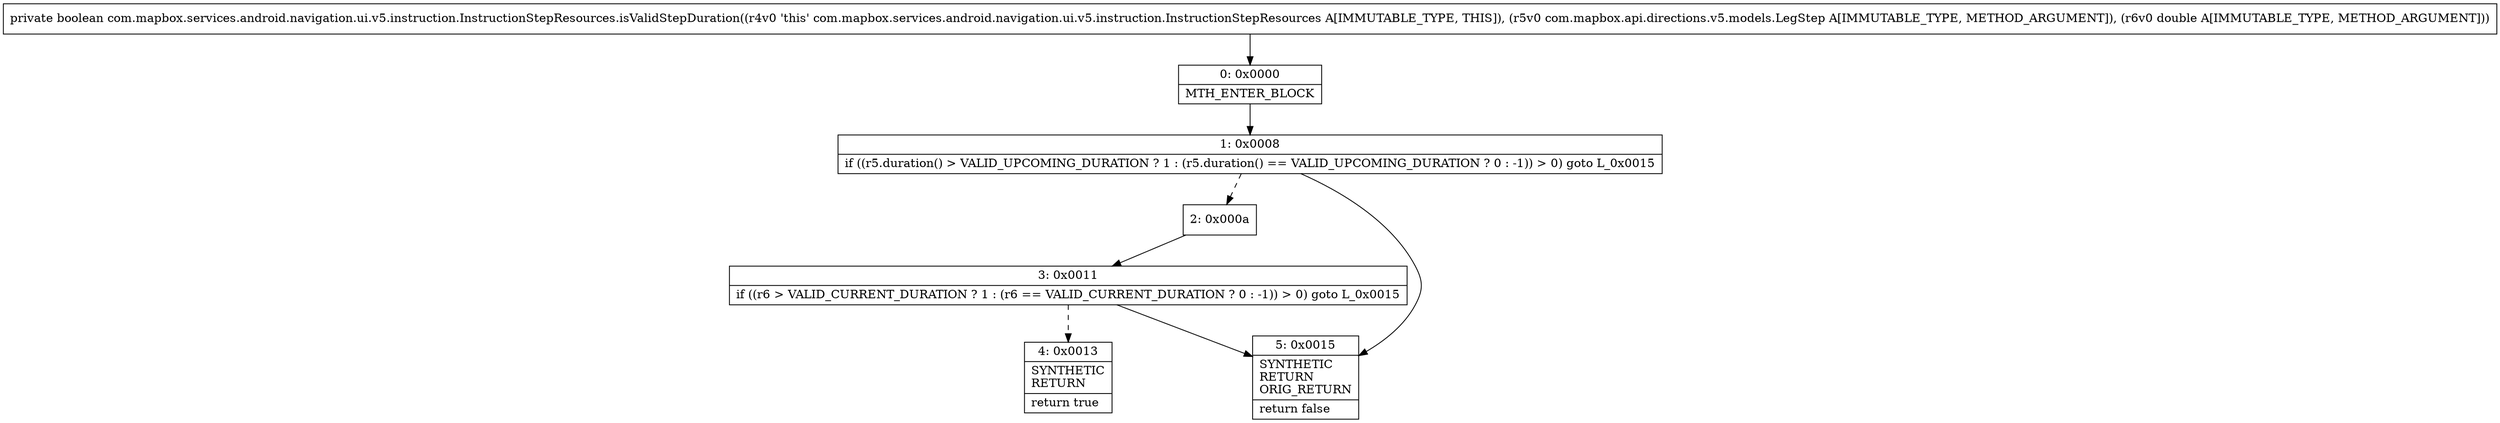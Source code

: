 digraph "CFG forcom.mapbox.services.android.navigation.ui.v5.instruction.InstructionStepResources.isValidStepDuration(Lcom\/mapbox\/api\/directions\/v5\/models\/LegStep;D)Z" {
Node_0 [shape=record,label="{0\:\ 0x0000|MTH_ENTER_BLOCK\l}"];
Node_1 [shape=record,label="{1\:\ 0x0008|if ((r5.duration() \> VALID_UPCOMING_DURATION ? 1 : (r5.duration() == VALID_UPCOMING_DURATION ? 0 : \-1)) \> 0) goto L_0x0015\l}"];
Node_2 [shape=record,label="{2\:\ 0x000a}"];
Node_3 [shape=record,label="{3\:\ 0x0011|if ((r6 \> VALID_CURRENT_DURATION ? 1 : (r6 == VALID_CURRENT_DURATION ? 0 : \-1)) \> 0) goto L_0x0015\l}"];
Node_4 [shape=record,label="{4\:\ 0x0013|SYNTHETIC\lRETURN\l|return true\l}"];
Node_5 [shape=record,label="{5\:\ 0x0015|SYNTHETIC\lRETURN\lORIG_RETURN\l|return false\l}"];
MethodNode[shape=record,label="{private boolean com.mapbox.services.android.navigation.ui.v5.instruction.InstructionStepResources.isValidStepDuration((r4v0 'this' com.mapbox.services.android.navigation.ui.v5.instruction.InstructionStepResources A[IMMUTABLE_TYPE, THIS]), (r5v0 com.mapbox.api.directions.v5.models.LegStep A[IMMUTABLE_TYPE, METHOD_ARGUMENT]), (r6v0 double A[IMMUTABLE_TYPE, METHOD_ARGUMENT])) }"];
MethodNode -> Node_0;
Node_0 -> Node_1;
Node_1 -> Node_2[style=dashed];
Node_1 -> Node_5;
Node_2 -> Node_3;
Node_3 -> Node_4[style=dashed];
Node_3 -> Node_5;
}

